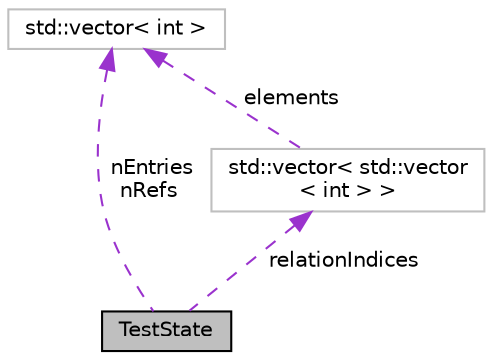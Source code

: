 digraph "TestState"
{
 // LATEX_PDF_SIZE
  edge [fontname="Helvetica",fontsize="10",labelfontname="Helvetica",labelfontsize="10"];
  node [fontname="Helvetica",fontsize="10",shape=record];
  Node1 [label="TestState",height=0.2,width=0.4,color="black", fillcolor="grey75", style="filled", fontcolor="black",tooltip="Helper class to hold some state between writing and reading."];
  Node2 -> Node1 [dir="back",color="darkorchid3",fontsize="10",style="dashed",label=" relationIndices" ,fontname="Helvetica"];
  Node2 [label="std::vector\< std::vector\l\< int \> \>",height=0.2,width=0.4,color="grey75", fillcolor="white", style="filled",tooltip=" "];
  Node3 -> Node2 [dir="back",color="darkorchid3",fontsize="10",style="dashed",label=" elements" ,fontname="Helvetica"];
  Node3 [label="std::vector\< int \>",height=0.2,width=0.4,color="grey75", fillcolor="white", style="filled",tooltip=" "];
  Node3 -> Node1 [dir="back",color="darkorchid3",fontsize="10",style="dashed",label=" nEntries\nnRefs" ,fontname="Helvetica"];
}
